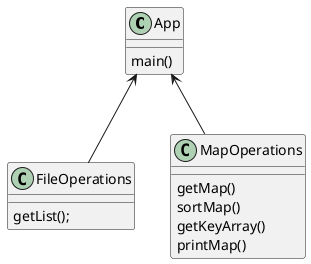@startuml
class App{
    main()
}
class FileOperations{
    getList();
}

class MapOperations{
    getMap()
    sortMap()
    getKeyArray()
    printMap()
}

App <-- MapOperations
App <-- FileOperations

@enduml